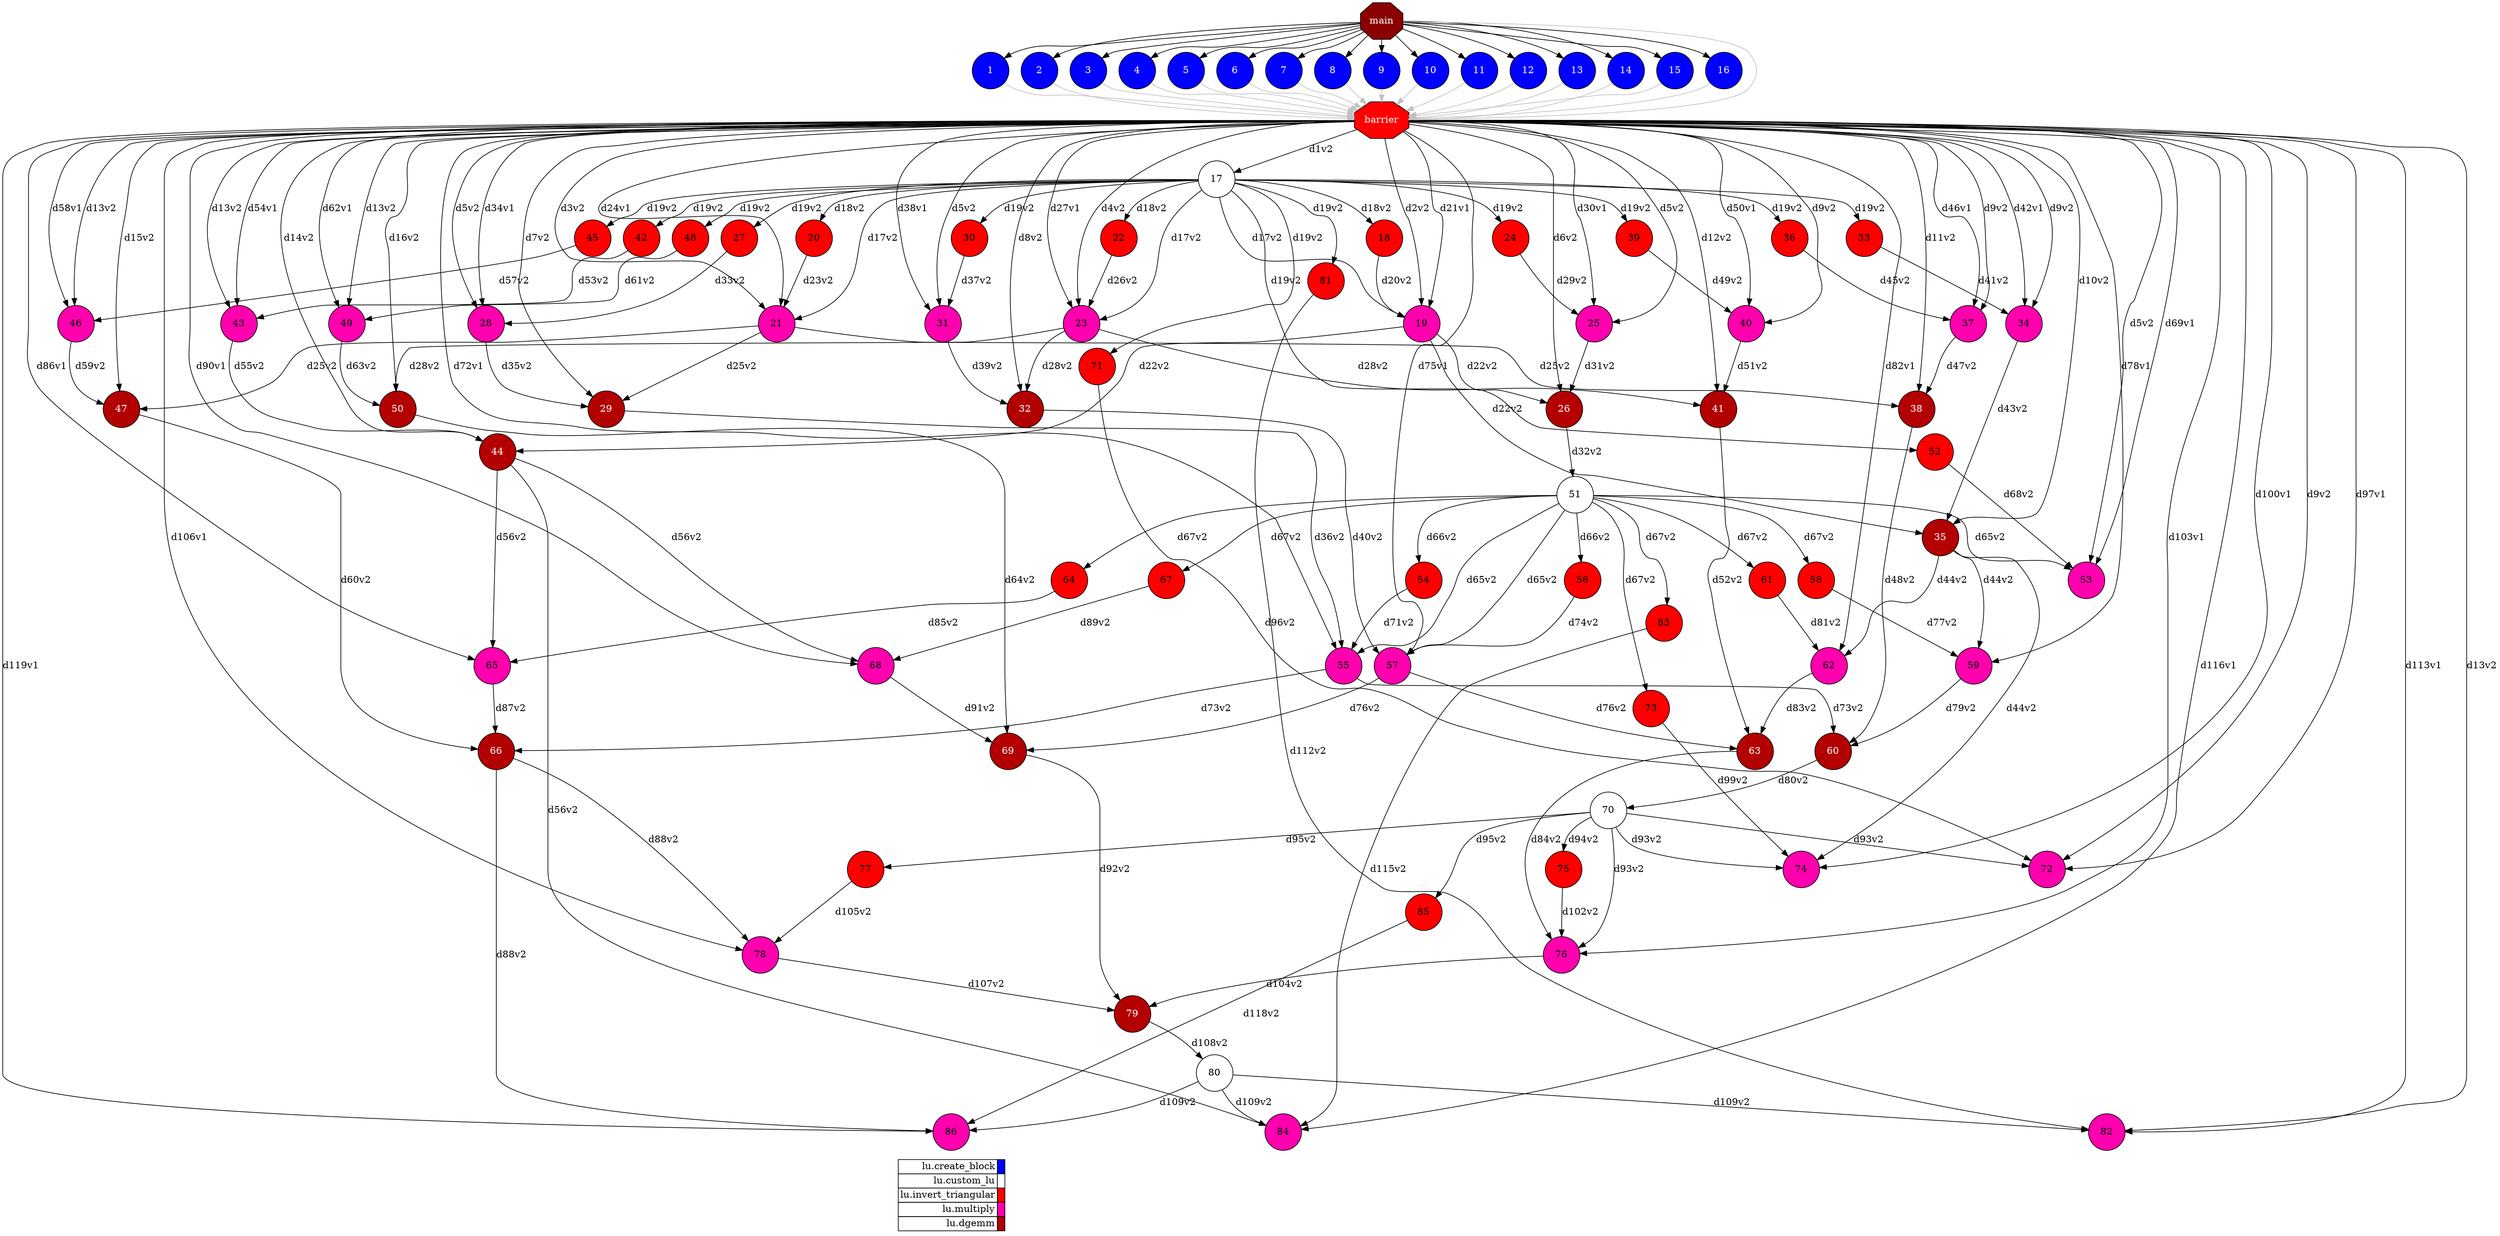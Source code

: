 digraph {
  rankdir=TB;
  labeljust="l";
  compound= true;
  subgraph dependence_graph {
    ranksep=0.20;
    node[height=0.75];

Synchro0[label="main", shape=octagon, style=filled fillcolor="#8B0000" fontcolor="#FFFFFF"];
1[shape=circle, style=filled fillcolor="#0000ff" fontcolor="#ffffff"];
Synchro0 -> 1;
2[shape=circle, style=filled fillcolor="#0000ff" fontcolor="#ffffff"];
Synchro0 -> 2;
3[shape=circle, style=filled fillcolor="#0000ff" fontcolor="#ffffff"];
Synchro0 -> 3;
4[shape=circle, style=filled fillcolor="#0000ff" fontcolor="#ffffff"];
Synchro0 -> 4;
5[shape=circle, style=filled fillcolor="#0000ff" fontcolor="#ffffff"];
Synchro0 -> 5;
6[shape=circle, style=filled fillcolor="#0000ff" fontcolor="#ffffff"];
Synchro0 -> 6;
7[shape=circle, style=filled fillcolor="#0000ff" fontcolor="#ffffff"];
Synchro0 -> 7;
8[shape=circle, style=filled fillcolor="#0000ff" fontcolor="#ffffff"];
Synchro0 -> 8;
9[shape=circle, style=filled fillcolor="#0000ff" fontcolor="#ffffff"];
Synchro0 -> 9;
10[shape=circle, style=filled fillcolor="#0000ff" fontcolor="#ffffff"];
Synchro0 -> 10;
11[shape=circle, style=filled fillcolor="#0000ff" fontcolor="#ffffff"];
Synchro0 -> 11;
12[shape=circle, style=filled fillcolor="#0000ff" fontcolor="#ffffff"];
Synchro0 -> 12;
13[shape=circle, style=filled fillcolor="#0000ff" fontcolor="#ffffff"];
Synchro0 -> 13;
14[shape=circle, style=filled fillcolor="#0000ff" fontcolor="#ffffff"];
Synchro0 -> 14;
15[shape=circle, style=filled fillcolor="#0000ff" fontcolor="#ffffff"];
Synchro0 -> 15;
16[shape=circle, style=filled fillcolor="#0000ff" fontcolor="#ffffff"];
Synchro0 -> 16;
Synchro1[label="barrier", shape=octagon, style=filled fillcolor="#ff0000" fontcolor="#FFFFFF"];
Synchro0 -> Synchro1 [color=grey];
13 -> Synchro1 [color=grey];
9 -> Synchro1 [color=grey];
3 -> Synchro1 [color=grey];
10 -> Synchro1 [color=grey];
16 -> Synchro1 [color=grey];
1 -> Synchro1 [color=grey];
5 -> Synchro1 [color=grey];
7 -> Synchro1 [color=grey];
6 -> Synchro1 [color=grey];
4 -> Synchro1 [color=grey];
14 -> Synchro1 [color=grey];
11 -> Synchro1 [color=grey];
8 -> Synchro1 [color=grey];
12 -> Synchro1 [color=grey];
15 -> Synchro1 [color=grey];
2 -> Synchro1 [color=grey];
17[shape=circle, style=filled fillcolor="#ffffff" fontcolor="#000000"];
Synchro1 -> 17 [label="d1v2"];
18[shape=circle, style=filled fillcolor="#ff0000" fontcolor="#000000"];
17 -> 18 [label="d18v2"];
19[shape=circle, style=filled fillcolor="#ff00ae" fontcolor="#000000"];
Synchro1 -> 19 [label="d21v1"];
18 -> 19 [label="d20v2"];
17 -> 19 [label="d17v2"];
Synchro1 -> 19 [label="d2v2"];
20[shape=circle, style=filled fillcolor="#ff0000" fontcolor="#000000"];
17 -> 20 [label="d18v2"];
21[shape=circle, style=filled fillcolor="#ff00ae" fontcolor="#000000"];
Synchro1 -> 21 [label="d24v1"];
20 -> 21 [label="d23v2"];
17 -> 21 [label="d17v2"];
Synchro1 -> 21 [label="d3v2"];
22[shape=circle, style=filled fillcolor="#ff0000" fontcolor="#000000"];
17 -> 22 [label="d18v2"];
23[shape=circle, style=filled fillcolor="#ff00ae" fontcolor="#000000"];
Synchro1 -> 23 [label="d27v1"];
22 -> 23 [label="d26v2"];
17 -> 23 [label="d17v2"];
Synchro1 -> 23 [label="d4v2"];
24[shape=circle, style=filled fillcolor="#ff0000" fontcolor="#000000"];
17 -> 24 [label="d19v2"];
25[shape=circle, style=filled fillcolor="#ff00ae" fontcolor="#000000"];
Synchro1 -> 25 [label="d30v1"];
Synchro1 -> 25 [label="d5v2"];
24 -> 25 [label="d29v2"];
26[shape=circle, style=filled fillcolor="#b30000" fontcolor="#ffffff"];
Synchro1 -> 26 [label="d6v2"];
25 -> 26 [label="d31v2"];
19 -> 26 [label="d22v2"];
27[shape=circle, style=filled fillcolor="#ff0000" fontcolor="#000000"];
17 -> 27 [label="d19v2"];
28[shape=circle, style=filled fillcolor="#ff00ae" fontcolor="#000000"];
Synchro1 -> 28 [label="d34v1"];
Synchro1 -> 28 [label="d5v2"];
27 -> 28 [label="d33v2"];
29[shape=circle, style=filled fillcolor="#b30000" fontcolor="#ffffff"];
Synchro1 -> 29 [label="d7v2"];
28 -> 29 [label="d35v2"];
21 -> 29 [label="d25v2"];
30[shape=circle, style=filled fillcolor="#ff0000" fontcolor="#000000"];
17 -> 30 [label="d19v2"];
31[shape=circle, style=filled fillcolor="#ff00ae" fontcolor="#000000"];
Synchro1 -> 31 [label="d38v1"];
Synchro1 -> 31 [label="d5v2"];
30 -> 31 [label="d37v2"];
32[shape=circle, style=filled fillcolor="#b30000" fontcolor="#ffffff"];
Synchro1 -> 32 [label="d8v2"];
31 -> 32 [label="d39v2"];
23 -> 32 [label="d28v2"];
33[shape=circle, style=filled fillcolor="#ff0000" fontcolor="#000000"];
17 -> 33 [label="d19v2"];
34[shape=circle, style=filled fillcolor="#ff00ae" fontcolor="#000000"];
Synchro1 -> 34 [label="d42v1"];
Synchro1 -> 34 [label="d9v2"];
33 -> 34 [label="d41v2"];
35[shape=circle, style=filled fillcolor="#b30000" fontcolor="#ffffff"];
Synchro1 -> 35 [label="d10v2"];
34 -> 35 [label="d43v2"];
19 -> 35 [label="d22v2"];
36[shape=circle, style=filled fillcolor="#ff0000" fontcolor="#000000"];
17 -> 36 [label="d19v2"];
37[shape=circle, style=filled fillcolor="#ff00ae" fontcolor="#000000"];
Synchro1 -> 37 [label="d46v1"];
Synchro1 -> 37 [label="d9v2"];
36 -> 37 [label="d45v2"];
38[shape=circle, style=filled fillcolor="#b30000" fontcolor="#ffffff"];
Synchro1 -> 38 [label="d11v2"];
37 -> 38 [label="d47v2"];
21 -> 38 [label="d25v2"];
39[shape=circle, style=filled fillcolor="#ff0000" fontcolor="#000000"];
17 -> 39 [label="d19v2"];
40[shape=circle, style=filled fillcolor="#ff00ae" fontcolor="#000000"];
Synchro1 -> 40 [label="d50v1"];
Synchro1 -> 40 [label="d9v2"];
39 -> 40 [label="d49v2"];
41[shape=circle, style=filled fillcolor="#b30000" fontcolor="#ffffff"];
Synchro1 -> 41 [label="d12v2"];
40 -> 41 [label="d51v2"];
23 -> 41 [label="d28v2"];
42[shape=circle, style=filled fillcolor="#ff0000" fontcolor="#000000"];
17 -> 42 [label="d19v2"];
43[shape=circle, style=filled fillcolor="#ff00ae" fontcolor="#000000"];
Synchro1 -> 43 [label="d54v1"];
Synchro1 -> 43 [label="d13v2"];
42 -> 43 [label="d53v2"];
44[shape=circle, style=filled fillcolor="#b30000" fontcolor="#ffffff"];
Synchro1 -> 44 [label="d14v2"];
43 -> 44 [label="d55v2"];
19 -> 44 [label="d22v2"];
45[shape=circle, style=filled fillcolor="#ff0000" fontcolor="#000000"];
17 -> 45 [label="d19v2"];
46[shape=circle, style=filled fillcolor="#ff00ae" fontcolor="#000000"];
Synchro1 -> 46 [label="d58v1"];
Synchro1 -> 46 [label="d13v2"];
45 -> 46 [label="d57v2"];
47[shape=circle, style=filled fillcolor="#b30000" fontcolor="#ffffff"];
Synchro1 -> 47 [label="d15v2"];
46 -> 47 [label="d59v2"];
21 -> 47 [label="d25v2"];
48[shape=circle, style=filled fillcolor="#ff0000" fontcolor="#000000"];
17 -> 48 [label="d19v2"];
49[shape=circle, style=filled fillcolor="#ff00ae" fontcolor="#000000"];
Synchro1 -> 49 [label="d62v1"];
Synchro1 -> 49 [label="d13v2"];
48 -> 49 [label="d61v2"];
50[shape=circle, style=filled fillcolor="#b30000" fontcolor="#ffffff"];
Synchro1 -> 50 [label="d16v2"];
49 -> 50 [label="d63v2"];
23 -> 50 [label="d28v2"];
51[shape=circle, style=filled fillcolor="#ffffff" fontcolor="#000000"];
26 -> 51 [label="d32v2"];
52[shape=circle, style=filled fillcolor="#ff0000" fontcolor="#000000"];
17 -> 52 [label="d19v2"];
53[shape=circle, style=filled fillcolor="#ff00ae" fontcolor="#000000"];
Synchro1 -> 53 [label="d69v1"];
51 -> 53 [label="d65v2"];
Synchro1 -> 53 [label="d5v2"];
52 -> 53 [label="d68v2"];
54[shape=circle, style=filled fillcolor="#ff0000" fontcolor="#000000"];
51 -> 54 [label="d66v2"];
55[shape=circle, style=filled fillcolor="#ff00ae" fontcolor="#000000"];
Synchro1 -> 55 [label="d72v1"];
54 -> 55 [label="d71v2"];
51 -> 55 [label="d65v2"];
29 -> 55 [label="d36v2"];
56[shape=circle, style=filled fillcolor="#ff0000" fontcolor="#000000"];
51 -> 56 [label="d66v2"];
57[shape=circle, style=filled fillcolor="#ff00ae" fontcolor="#000000"];
Synchro1 -> 57 [label="d75v1"];
56 -> 57 [label="d74v2"];
51 -> 57 [label="d65v2"];
32 -> 57 [label="d40v2"];
58[shape=circle, style=filled fillcolor="#ff0000" fontcolor="#000000"];
51 -> 58 [label="d67v2"];
59[shape=circle, style=filled fillcolor="#ff00ae" fontcolor="#000000"];
Synchro1 -> 59 [label="d78v1"];
35 -> 59 [label="d44v2"];
58 -> 59 [label="d77v2"];
60[shape=circle, style=filled fillcolor="#b30000" fontcolor="#ffffff"];
38 -> 60 [label="d48v2"];
59 -> 60 [label="d79v2"];
55 -> 60 [label="d73v2"];
61[shape=circle, style=filled fillcolor="#ff0000" fontcolor="#000000"];
51 -> 61 [label="d67v2"];
62[shape=circle, style=filled fillcolor="#ff00ae" fontcolor="#000000"];
Synchro1 -> 62 [label="d82v1"];
35 -> 62 [label="d44v2"];
61 -> 62 [label="d81v2"];
63[shape=circle, style=filled fillcolor="#b30000" fontcolor="#ffffff"];
41 -> 63 [label="d52v2"];
62 -> 63 [label="d83v2"];
57 -> 63 [label="d76v2"];
64[shape=circle, style=filled fillcolor="#ff0000" fontcolor="#000000"];
51 -> 64 [label="d67v2"];
65[shape=circle, style=filled fillcolor="#ff00ae" fontcolor="#000000"];
Synchro1 -> 65 [label="d86v1"];
44 -> 65 [label="d56v2"];
64 -> 65 [label="d85v2"];
66[shape=circle, style=filled fillcolor="#b30000" fontcolor="#ffffff"];
47 -> 66 [label="d60v2"];
65 -> 66 [label="d87v2"];
55 -> 66 [label="d73v2"];
67[shape=circle, style=filled fillcolor="#ff0000" fontcolor="#000000"];
51 -> 67 [label="d67v2"];
68[shape=circle, style=filled fillcolor="#ff00ae" fontcolor="#000000"];
Synchro1 -> 68 [label="d90v1"];
44 -> 68 [label="d56v2"];
67 -> 68 [label="d89v2"];
69[shape=circle, style=filled fillcolor="#b30000" fontcolor="#ffffff"];
50 -> 69 [label="d64v2"];
68 -> 69 [label="d91v2"];
57 -> 69 [label="d76v2"];
70[shape=circle, style=filled fillcolor="#ffffff" fontcolor="#000000"];
60 -> 70 [label="d80v2"];
71[shape=circle, style=filled fillcolor="#ff0000" fontcolor="#000000"];
17 -> 71 [label="d19v2"];
72[shape=circle, style=filled fillcolor="#ff00ae" fontcolor="#000000"];
Synchro1 -> 72 [label="d97v1"];
70 -> 72 [label="d93v2"];
Synchro1 -> 72 [label="d9v2"];
71 -> 72 [label="d96v2"];
73[shape=circle, style=filled fillcolor="#ff0000" fontcolor="#000000"];
51 -> 73 [label="d67v2"];
74[shape=circle, style=filled fillcolor="#ff00ae" fontcolor="#000000"];
Synchro1 -> 74 [label="d100v1"];
70 -> 74 [label="d93v2"];
35 -> 74 [label="d44v2"];
73 -> 74 [label="d99v2"];
75[shape=circle, style=filled fillcolor="#ff0000" fontcolor="#000000"];
70 -> 75 [label="d94v2"];
76[shape=circle, style=filled fillcolor="#ff00ae" fontcolor="#000000"];
Synchro1 -> 76 [label="d103v1"];
75 -> 76 [label="d102v2"];
70 -> 76 [label="d93v2"];
63 -> 76 [label="d84v2"];
77[shape=circle, style=filled fillcolor="#ff0000" fontcolor="#000000"];
70 -> 77 [label="d95v2"];
78[shape=circle, style=filled fillcolor="#ff00ae" fontcolor="#000000"];
Synchro1 -> 78 [label="d106v1"];
66 -> 78 [label="d88v2"];
77 -> 78 [label="d105v2"];
79[shape=circle, style=filled fillcolor="#b30000" fontcolor="#ffffff"];
69 -> 79 [label="d92v2"];
78 -> 79 [label="d107v2"];
76 -> 79 [label="d104v2"];
80[shape=circle, style=filled fillcolor="#ffffff" fontcolor="#000000"];
79 -> 80 [label="d108v2"];
81[shape=circle, style=filled fillcolor="#ff0000" fontcolor="#000000"];
17 -> 81 [label="d19v2"];
82[shape=circle, style=filled fillcolor="#ff00ae" fontcolor="#000000"];
Synchro1 -> 82 [label="d113v1"];
80 -> 82 [label="d109v2"];
Synchro1 -> 82 [label="d13v2"];
81 -> 82 [label="d112v2"];
83[shape=circle, style=filled fillcolor="#ff0000" fontcolor="#000000"];
51 -> 83 [label="d67v2"];
84[shape=circle, style=filled fillcolor="#ff00ae" fontcolor="#000000"];
Synchro1 -> 84 [label="d116v1"];
80 -> 84 [label="d109v2"];
44 -> 84 [label="d56v2"];
83 -> 84 [label="d115v2"];
85[shape=circle, style=filled fillcolor="#ff0000" fontcolor="#000000"];
70 -> 85 [label="d95v2"];
86[shape=circle, style=filled fillcolor="#ff00ae" fontcolor="#000000"];
Synchro1 -> 86 [label="d119v1"];
80 -> 86 [label="d109v2"];
66 -> 86 [label="d88v2"];
85 -> 86 [label="d118v2"];  }
  subgraph legend {
    rank=sink;
    node [shape=plaintext, height=0.75];
    ranksep=0.20;
    label = "Legend";
    key [label=<
      <table border="0" cellpadding="2" cellspacing="0" cellborder="1">
<tr>
<td align="right">lu.create_block</td>
<td bgcolor="#0000ff">&nbsp;</td>
</tr>
<tr>
<td align="right">lu.custom_lu</td>
<td bgcolor="#ffffff">&nbsp;</td>
</tr>
<tr>
<td align="right">lu.invert_triangular</td>
<td bgcolor="#ff0000">&nbsp;</td>
</tr>
<tr>
<td align="right">lu.multiply</td>
<td bgcolor="#ff00ae">&nbsp;</td>
</tr>
<tr>
<td align="right">lu.dgemm</td>
<td bgcolor="#b30000">&nbsp;</td>
</tr>
      </table>
    >]
  }
}
